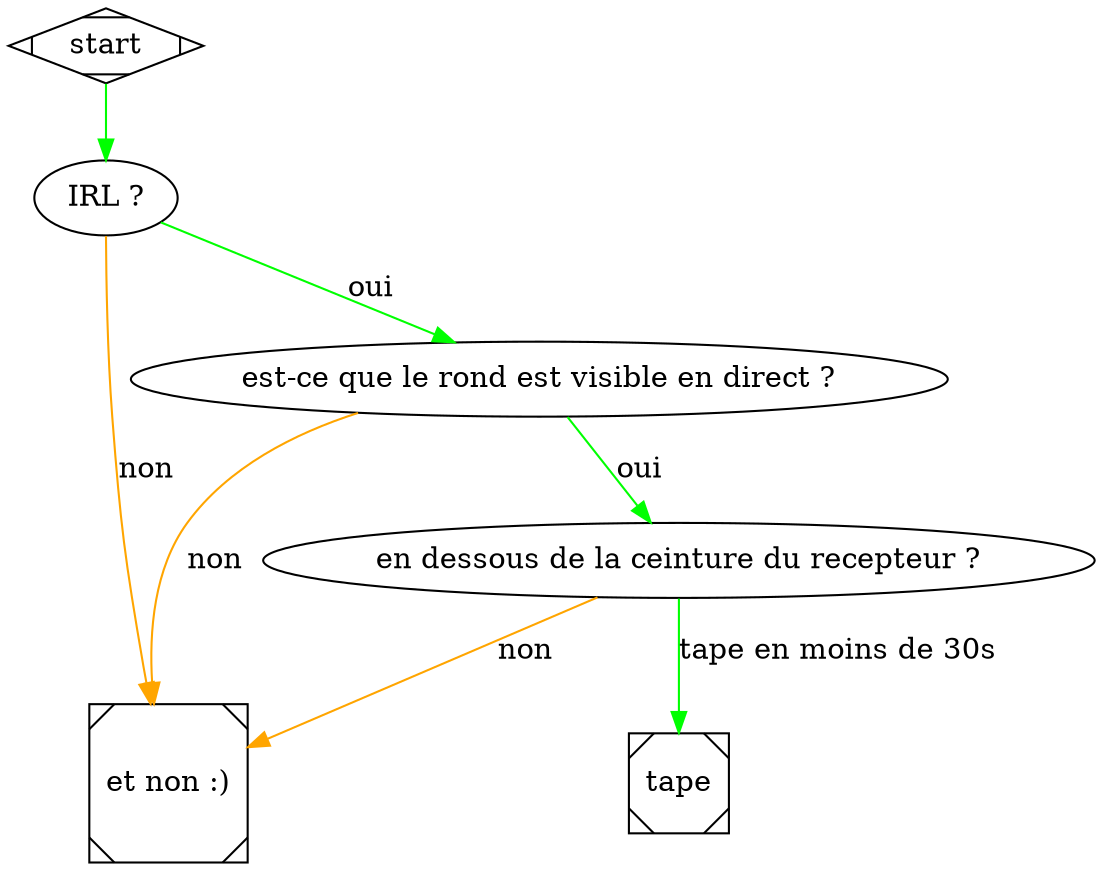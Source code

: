 digraph G {
    start[shape=Mdiamond];
    tape[shape=Msquare];
    notape[label="et non :)",shape=Msquare];
    irl[label="IRL ?"];
    belt[label="en dessous de la ceinture du recepteur ?"];
    direct[label="est-ce que le rond est visible en direct ?"];

    {
        edge[color="green"];
        start->irl;
        irl->direct[label="oui"];
        direct->belt[label="oui"];
        belt->tape[label="tape en moins de 30s"];
    }
    
    {
        edge[color="orange"];
        irl->notape[label="non"];
        direct->notape[label="non"];
        belt->notape[label="non"];
    }
}
